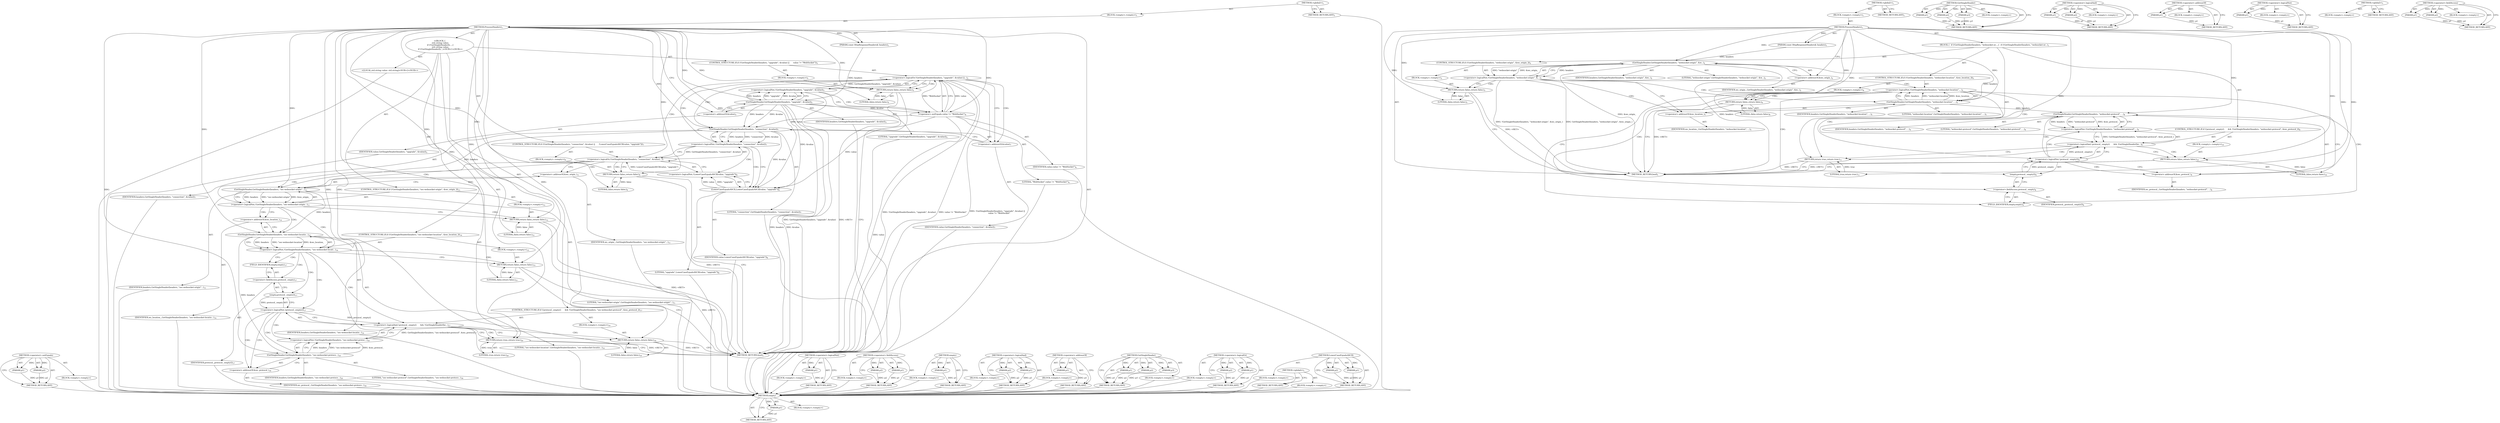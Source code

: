 digraph "LowerCaseEqualsASCII" {
vulnerable_91 [label=<(METHOD,empty)>];
vulnerable_92 [label=<(PARAM,p1)>];
vulnerable_93 [label=<(BLOCK,&lt;empty&gt;,&lt;empty&gt;)>];
vulnerable_94 [label=<(METHOD_RETURN,ANY)>];
vulnerable_6 [label=<(METHOD,&lt;global&gt;)<SUB>1</SUB>>];
vulnerable_7 [label=<(BLOCK,&lt;empty&gt;,&lt;empty&gt;)<SUB>1</SUB>>];
vulnerable_8 [label=<(METHOD,ProcessHeaders)<SUB>1</SUB>>];
vulnerable_9 [label=<(PARAM,const HttpResponseHeaders&amp; headers)<SUB>1</SUB>>];
vulnerable_10 [label=<(BLOCK,{
  if (!GetSingleHeader(headers, &quot;websocket-or...,{
  if (!GetSingleHeader(headers, &quot;websocket-or...)<SUB>1</SUB>>];
vulnerable_11 [label=<(CONTROL_STRUCTURE,IF,if (!GetSingleHeader(headers, &quot;websocket-origin&quot;, &amp;ws_origin_)))<SUB>2</SUB>>];
vulnerable_12 [label=<(&lt;operator&gt;.logicalNot,!GetSingleHeader(headers, &quot;websocket-origin&quot;, &amp;...)<SUB>2</SUB>>];
vulnerable_13 [label=<(GetSingleHeader,GetSingleHeader(headers, &quot;websocket-origin&quot;, &amp;w...)<SUB>2</SUB>>];
vulnerable_14 [label=<(IDENTIFIER,headers,GetSingleHeader(headers, &quot;websocket-origin&quot;, &amp;w...)<SUB>2</SUB>>];
vulnerable_15 [label=<(LITERAL,&quot;websocket-origin&quot;,GetSingleHeader(headers, &quot;websocket-origin&quot;, &amp;w...)<SUB>2</SUB>>];
vulnerable_16 [label=<(&lt;operator&gt;.addressOf,&amp;ws_origin_)<SUB>2</SUB>>];
vulnerable_17 [label=<(IDENTIFIER,ws_origin_,GetSingleHeader(headers, &quot;websocket-origin&quot;, &amp;w...)<SUB>2</SUB>>];
vulnerable_18 [label=<(BLOCK,&lt;empty&gt;,&lt;empty&gt;)<SUB>3</SUB>>];
vulnerable_19 [label=<(RETURN,return false;,return false;)<SUB>3</SUB>>];
vulnerable_20 [label=<(LITERAL,false,return false;)<SUB>3</SUB>>];
vulnerable_21 [label=<(CONTROL_STRUCTURE,IF,if (!GetSingleHeader(headers, &quot;websocket-location&quot;, &amp;ws_location_)))<SUB>5</SUB>>];
vulnerable_22 [label=<(&lt;operator&gt;.logicalNot,!GetSingleHeader(headers, &quot;websocket-location&quot;,...)<SUB>5</SUB>>];
vulnerable_23 [label=<(GetSingleHeader,GetSingleHeader(headers, &quot;websocket-location&quot;, ...)<SUB>5</SUB>>];
vulnerable_24 [label=<(IDENTIFIER,headers,GetSingleHeader(headers, &quot;websocket-location&quot;, ...)<SUB>5</SUB>>];
vulnerable_25 [label=<(LITERAL,&quot;websocket-location&quot;,GetSingleHeader(headers, &quot;websocket-location&quot;, ...)<SUB>5</SUB>>];
vulnerable_26 [label=<(&lt;operator&gt;.addressOf,&amp;ws_location_)<SUB>5</SUB>>];
vulnerable_27 [label=<(IDENTIFIER,ws_location_,GetSingleHeader(headers, &quot;websocket-location&quot;, ...)<SUB>5</SUB>>];
vulnerable_28 [label=<(BLOCK,&lt;empty&gt;,&lt;empty&gt;)<SUB>6</SUB>>];
vulnerable_29 [label=<(RETURN,return false;,return false;)<SUB>6</SUB>>];
vulnerable_30 [label=<(LITERAL,false,return false;)<SUB>6</SUB>>];
vulnerable_31 [label=<(CONTROL_STRUCTURE,IF,if (!protocol_.empty()
      &amp;&amp; !GetSingleHeader(headers, &quot;websocket-protocol&quot;, &amp;ws_protocol_)))<SUB>8</SUB>>];
vulnerable_32 [label=<(&lt;operator&gt;.logicalAnd,!protocol_.empty()
      &amp;&amp; !GetSingleHeader(he...)<SUB>8</SUB>>];
vulnerable_33 [label=<(&lt;operator&gt;.logicalNot,!protocol_.empty())<SUB>8</SUB>>];
vulnerable_34 [label=<(empty,protocol_.empty())<SUB>8</SUB>>];
vulnerable_35 [label=<(&lt;operator&gt;.fieldAccess,protocol_.empty)<SUB>8</SUB>>];
vulnerable_36 [label=<(IDENTIFIER,protocol_,protocol_.empty())<SUB>8</SUB>>];
vulnerable_37 [label=<(FIELD_IDENTIFIER,empty,empty)<SUB>8</SUB>>];
vulnerable_38 [label=<(&lt;operator&gt;.logicalNot,!GetSingleHeader(headers, &quot;websocket-protocol&quot;,...)<SUB>9</SUB>>];
vulnerable_39 [label=<(GetSingleHeader,GetSingleHeader(headers, &quot;websocket-protocol&quot;, ...)<SUB>9</SUB>>];
vulnerable_40 [label=<(IDENTIFIER,headers,GetSingleHeader(headers, &quot;websocket-protocol&quot;, ...)<SUB>9</SUB>>];
vulnerable_41 [label=<(LITERAL,&quot;websocket-protocol&quot;,GetSingleHeader(headers, &quot;websocket-protocol&quot;, ...)<SUB>9</SUB>>];
vulnerable_42 [label=<(&lt;operator&gt;.addressOf,&amp;ws_protocol_)<SUB>9</SUB>>];
vulnerable_43 [label=<(IDENTIFIER,ws_protocol_,GetSingleHeader(headers, &quot;websocket-protocol&quot;, ...)<SUB>9</SUB>>];
vulnerable_44 [label=<(BLOCK,&lt;empty&gt;,&lt;empty&gt;)<SUB>10</SUB>>];
vulnerable_45 [label=<(RETURN,return false;,return false;)<SUB>10</SUB>>];
vulnerable_46 [label=<(LITERAL,false,return false;)<SUB>10</SUB>>];
vulnerable_47 [label=<(RETURN,return true;,return true;)<SUB>11</SUB>>];
vulnerable_48 [label=<(LITERAL,true,return true;)<SUB>11</SUB>>];
vulnerable_49 [label=<(METHOD_RETURN,bool)<SUB>1</SUB>>];
vulnerable_51 [label=<(METHOD_RETURN,ANY)<SUB>1</SUB>>];
vulnerable_76 [label=<(METHOD,GetSingleHeader)>];
vulnerable_77 [label=<(PARAM,p1)>];
vulnerable_78 [label=<(PARAM,p2)>];
vulnerable_79 [label=<(PARAM,p3)>];
vulnerable_80 [label=<(BLOCK,&lt;empty&gt;,&lt;empty&gt;)>];
vulnerable_81 [label=<(METHOD_RETURN,ANY)>];
vulnerable_86 [label=<(METHOD,&lt;operator&gt;.logicalAnd)>];
vulnerable_87 [label=<(PARAM,p1)>];
vulnerable_88 [label=<(PARAM,p2)>];
vulnerable_89 [label=<(BLOCK,&lt;empty&gt;,&lt;empty&gt;)>];
vulnerable_90 [label=<(METHOD_RETURN,ANY)>];
vulnerable_82 [label=<(METHOD,&lt;operator&gt;.addressOf)>];
vulnerable_83 [label=<(PARAM,p1)>];
vulnerable_84 [label=<(BLOCK,&lt;empty&gt;,&lt;empty&gt;)>];
vulnerable_85 [label=<(METHOD_RETURN,ANY)>];
vulnerable_72 [label=<(METHOD,&lt;operator&gt;.logicalNot)>];
vulnerable_73 [label=<(PARAM,p1)>];
vulnerable_74 [label=<(BLOCK,&lt;empty&gt;,&lt;empty&gt;)>];
vulnerable_75 [label=<(METHOD_RETURN,ANY)>];
vulnerable_66 [label=<(METHOD,&lt;global&gt;)<SUB>1</SUB>>];
vulnerable_67 [label=<(BLOCK,&lt;empty&gt;,&lt;empty&gt;)>];
vulnerable_68 [label=<(METHOD_RETURN,ANY)>];
vulnerable_95 [label=<(METHOD,&lt;operator&gt;.fieldAccess)>];
vulnerable_96 [label=<(PARAM,p1)>];
vulnerable_97 [label=<(PARAM,p2)>];
vulnerable_98 [label=<(BLOCK,&lt;empty&gt;,&lt;empty&gt;)>];
vulnerable_99 [label=<(METHOD_RETURN,ANY)>];
fixed_129 [label=<(METHOD,&lt;operator&gt;.notEquals)>];
fixed_130 [label=<(PARAM,p1)>];
fixed_131 [label=<(PARAM,p2)>];
fixed_132 [label=<(BLOCK,&lt;empty&gt;,&lt;empty&gt;)>];
fixed_133 [label=<(METHOD_RETURN,ANY)>];
fixed_6 [label=<(METHOD,&lt;global&gt;)<SUB>1</SUB>>];
fixed_7 [label=<(BLOCK,&lt;empty&gt;,&lt;empty&gt;)<SUB>1</SUB>>];
fixed_8 [label=<(METHOD,ProcessHeaders)<SUB>1</SUB>>];
fixed_9 [label=<(PARAM,const HttpResponseHeaders&amp; headers)<SUB>1</SUB>>];
fixed_10 [label="<(BLOCK,{
  std::string value;
  if (!GetSingleHeader(h...,{
  std::string value;
  if (!GetSingleHeader(h...)<SUB>1</SUB>>"];
fixed_11 [label="<(LOCAL,std.string value: std.string)<SUB>2</SUB>>"];
fixed_12 [label=<(CONTROL_STRUCTURE,IF,if (!GetSingleHeader(headers, &quot;upgrade&quot;, &amp;value) ||
      value != &quot;WebSocket&quot;))<SUB>3</SUB>>];
fixed_13 [label=<(&lt;operator&gt;.logicalOr,!GetSingleHeader(headers, &quot;upgrade&quot;, &amp;value) ||...)<SUB>3</SUB>>];
fixed_14 [label=<(&lt;operator&gt;.logicalNot,!GetSingleHeader(headers, &quot;upgrade&quot;, &amp;value))<SUB>3</SUB>>];
fixed_15 [label=<(GetSingleHeader,GetSingleHeader(headers, &quot;upgrade&quot;, &amp;value))<SUB>3</SUB>>];
fixed_16 [label=<(IDENTIFIER,headers,GetSingleHeader(headers, &quot;upgrade&quot;, &amp;value))<SUB>3</SUB>>];
fixed_17 [label=<(LITERAL,&quot;upgrade&quot;,GetSingleHeader(headers, &quot;upgrade&quot;, &amp;value))<SUB>3</SUB>>];
fixed_18 [label=<(&lt;operator&gt;.addressOf,&amp;value)<SUB>3</SUB>>];
fixed_19 [label=<(IDENTIFIER,value,GetSingleHeader(headers, &quot;upgrade&quot;, &amp;value))<SUB>3</SUB>>];
fixed_20 [label=<(&lt;operator&gt;.notEquals,value != &quot;WebSocket&quot;)<SUB>4</SUB>>];
fixed_21 [label=<(IDENTIFIER,value,value != &quot;WebSocket&quot;)<SUB>4</SUB>>];
fixed_22 [label=<(LITERAL,&quot;WebSocket&quot;,value != &quot;WebSocket&quot;)<SUB>4</SUB>>];
fixed_23 [label=<(BLOCK,&lt;empty&gt;,&lt;empty&gt;)<SUB>5</SUB>>];
fixed_24 [label=<(RETURN,return false;,return false;)<SUB>5</SUB>>];
fixed_25 [label=<(LITERAL,false,return false;)<SUB>5</SUB>>];
fixed_26 [label=<(CONTROL_STRUCTURE,IF,if (!GetSingleHeader(headers, &quot;connection&quot;, &amp;value) ||
      !LowerCaseEqualsASCII(value, &quot;upgrade&quot;)))<SUB>7</SUB>>];
fixed_27 [label=<(&lt;operator&gt;.logicalOr,!GetSingleHeader(headers, &quot;connection&quot;, &amp;value)...)<SUB>7</SUB>>];
fixed_28 [label=<(&lt;operator&gt;.logicalNot,!GetSingleHeader(headers, &quot;connection&quot;, &amp;value))<SUB>7</SUB>>];
fixed_29 [label=<(GetSingleHeader,GetSingleHeader(headers, &quot;connection&quot;, &amp;value))<SUB>7</SUB>>];
fixed_30 [label=<(IDENTIFIER,headers,GetSingleHeader(headers, &quot;connection&quot;, &amp;value))<SUB>7</SUB>>];
fixed_31 [label=<(LITERAL,&quot;connection&quot;,GetSingleHeader(headers, &quot;connection&quot;, &amp;value))<SUB>7</SUB>>];
fixed_32 [label=<(&lt;operator&gt;.addressOf,&amp;value)<SUB>7</SUB>>];
fixed_33 [label=<(IDENTIFIER,value,GetSingleHeader(headers, &quot;connection&quot;, &amp;value))<SUB>7</SUB>>];
fixed_34 [label=<(&lt;operator&gt;.logicalNot,!LowerCaseEqualsASCII(value, &quot;upgrade&quot;))<SUB>8</SUB>>];
fixed_35 [label=<(LowerCaseEqualsASCII,LowerCaseEqualsASCII(value, &quot;upgrade&quot;))<SUB>8</SUB>>];
fixed_36 [label=<(IDENTIFIER,value,LowerCaseEqualsASCII(value, &quot;upgrade&quot;))<SUB>8</SUB>>];
fixed_37 [label=<(LITERAL,&quot;upgrade&quot;,LowerCaseEqualsASCII(value, &quot;upgrade&quot;))<SUB>8</SUB>>];
fixed_38 [label=<(BLOCK,&lt;empty&gt;,&lt;empty&gt;)<SUB>9</SUB>>];
fixed_39 [label=<(RETURN,return false;,return false;)<SUB>9</SUB>>];
fixed_40 [label=<(LITERAL,false,return false;)<SUB>9</SUB>>];
fixed_41 [label=<(CONTROL_STRUCTURE,IF,if (!GetSingleHeader(headers, &quot;sec-websocket-origin&quot;, &amp;ws_origin_)))<SUB>11</SUB>>];
fixed_42 [label=<(&lt;operator&gt;.logicalNot,!GetSingleHeader(headers, &quot;sec-websocket-origin...)<SUB>11</SUB>>];
fixed_43 [label=<(GetSingleHeader,GetSingleHeader(headers, &quot;sec-websocket-origin&quot;...)<SUB>11</SUB>>];
fixed_44 [label=<(IDENTIFIER,headers,GetSingleHeader(headers, &quot;sec-websocket-origin&quot;...)<SUB>11</SUB>>];
fixed_45 [label=<(LITERAL,&quot;sec-websocket-origin&quot;,GetSingleHeader(headers, &quot;sec-websocket-origin&quot;...)<SUB>11</SUB>>];
fixed_46 [label=<(&lt;operator&gt;.addressOf,&amp;ws_origin_)<SUB>11</SUB>>];
fixed_47 [label=<(IDENTIFIER,ws_origin_,GetSingleHeader(headers, &quot;sec-websocket-origin&quot;...)<SUB>11</SUB>>];
fixed_48 [label=<(BLOCK,&lt;empty&gt;,&lt;empty&gt;)<SUB>12</SUB>>];
fixed_49 [label=<(RETURN,return false;,return false;)<SUB>12</SUB>>];
fixed_50 [label=<(LITERAL,false,return false;)<SUB>12</SUB>>];
fixed_51 [label=<(CONTROL_STRUCTURE,IF,if (!GetSingleHeader(headers, &quot;sec-websocket-location&quot;, &amp;ws_location_)))<SUB>14</SUB>>];
fixed_52 [label=<(&lt;operator&gt;.logicalNot,!GetSingleHeader(headers, &quot;sec-websocket-locati...)<SUB>14</SUB>>];
fixed_53 [label=<(GetSingleHeader,GetSingleHeader(headers, &quot;sec-websocket-locatio...)<SUB>14</SUB>>];
fixed_54 [label=<(IDENTIFIER,headers,GetSingleHeader(headers, &quot;sec-websocket-locatio...)<SUB>14</SUB>>];
fixed_55 [label=<(LITERAL,&quot;sec-websocket-location&quot;,GetSingleHeader(headers, &quot;sec-websocket-locatio...)<SUB>14</SUB>>];
fixed_56 [label=<(&lt;operator&gt;.addressOf,&amp;ws_location_)<SUB>14</SUB>>];
fixed_57 [label=<(IDENTIFIER,ws_location_,GetSingleHeader(headers, &quot;sec-websocket-locatio...)<SUB>14</SUB>>];
fixed_58 [label=<(BLOCK,&lt;empty&gt;,&lt;empty&gt;)<SUB>15</SUB>>];
fixed_59 [label=<(RETURN,return false;,return false;)<SUB>15</SUB>>];
fixed_60 [label=<(LITERAL,false,return false;)<SUB>15</SUB>>];
fixed_61 [label=<(CONTROL_STRUCTURE,IF,if (!protocol_.empty()
      &amp;&amp; !GetSingleHeader(headers, &quot;sec-websocket-protocol&quot;, &amp;ws_protocol_)))<SUB>17</SUB>>];
fixed_62 [label=<(&lt;operator&gt;.logicalAnd,!protocol_.empty()
      &amp;&amp; !GetSingleHeader(he...)<SUB>17</SUB>>];
fixed_63 [label=<(&lt;operator&gt;.logicalNot,!protocol_.empty())<SUB>17</SUB>>];
fixed_64 [label=<(empty,protocol_.empty())<SUB>17</SUB>>];
fixed_65 [label=<(&lt;operator&gt;.fieldAccess,protocol_.empty)<SUB>17</SUB>>];
fixed_66 [label=<(IDENTIFIER,protocol_,protocol_.empty())<SUB>17</SUB>>];
fixed_67 [label=<(FIELD_IDENTIFIER,empty,empty)<SUB>17</SUB>>];
fixed_68 [label=<(&lt;operator&gt;.logicalNot,!GetSingleHeader(headers, &quot;sec-websocket-protoc...)<SUB>18</SUB>>];
fixed_69 [label=<(GetSingleHeader,GetSingleHeader(headers, &quot;sec-websocket-protoco...)<SUB>18</SUB>>];
fixed_70 [label=<(IDENTIFIER,headers,GetSingleHeader(headers, &quot;sec-websocket-protoco...)<SUB>18</SUB>>];
fixed_71 [label=<(LITERAL,&quot;sec-websocket-protocol&quot;,GetSingleHeader(headers, &quot;sec-websocket-protoco...)<SUB>18</SUB>>];
fixed_72 [label=<(&lt;operator&gt;.addressOf,&amp;ws_protocol_)<SUB>18</SUB>>];
fixed_73 [label=<(IDENTIFIER,ws_protocol_,GetSingleHeader(headers, &quot;sec-websocket-protoco...)<SUB>18</SUB>>];
fixed_74 [label=<(BLOCK,&lt;empty&gt;,&lt;empty&gt;)<SUB>19</SUB>>];
fixed_75 [label=<(RETURN,return false;,return false;)<SUB>19</SUB>>];
fixed_76 [label=<(LITERAL,false,return false;)<SUB>19</SUB>>];
fixed_77 [label=<(RETURN,return true;,return true;)<SUB>20</SUB>>];
fixed_78 [label=<(LITERAL,true,return true;)<SUB>20</SUB>>];
fixed_79 [label=<(METHOD_RETURN,bool)<SUB>1</SUB>>];
fixed_81 [label=<(METHOD_RETURN,ANY)<SUB>1</SUB>>];
fixed_115 [label=<(METHOD,&lt;operator&gt;.logicalNot)>];
fixed_116 [label=<(PARAM,p1)>];
fixed_117 [label=<(BLOCK,&lt;empty&gt;,&lt;empty&gt;)>];
fixed_118 [label=<(METHOD_RETURN,ANY)>];
fixed_148 [label=<(METHOD,&lt;operator&gt;.fieldAccess)>];
fixed_149 [label=<(PARAM,p1)>];
fixed_150 [label=<(PARAM,p2)>];
fixed_151 [label=<(BLOCK,&lt;empty&gt;,&lt;empty&gt;)>];
fixed_152 [label=<(METHOD_RETURN,ANY)>];
fixed_144 [label=<(METHOD,empty)>];
fixed_145 [label=<(PARAM,p1)>];
fixed_146 [label=<(BLOCK,&lt;empty&gt;,&lt;empty&gt;)>];
fixed_147 [label=<(METHOD_RETURN,ANY)>];
fixed_139 [label=<(METHOD,&lt;operator&gt;.logicalAnd)>];
fixed_140 [label=<(PARAM,p1)>];
fixed_141 [label=<(PARAM,p2)>];
fixed_142 [label=<(BLOCK,&lt;empty&gt;,&lt;empty&gt;)>];
fixed_143 [label=<(METHOD_RETURN,ANY)>];
fixed_125 [label=<(METHOD,&lt;operator&gt;.addressOf)>];
fixed_126 [label=<(PARAM,p1)>];
fixed_127 [label=<(BLOCK,&lt;empty&gt;,&lt;empty&gt;)>];
fixed_128 [label=<(METHOD_RETURN,ANY)>];
fixed_119 [label=<(METHOD,GetSingleHeader)>];
fixed_120 [label=<(PARAM,p1)>];
fixed_121 [label=<(PARAM,p2)>];
fixed_122 [label=<(PARAM,p3)>];
fixed_123 [label=<(BLOCK,&lt;empty&gt;,&lt;empty&gt;)>];
fixed_124 [label=<(METHOD_RETURN,ANY)>];
fixed_110 [label=<(METHOD,&lt;operator&gt;.logicalOr)>];
fixed_111 [label=<(PARAM,p1)>];
fixed_112 [label=<(PARAM,p2)>];
fixed_113 [label=<(BLOCK,&lt;empty&gt;,&lt;empty&gt;)>];
fixed_114 [label=<(METHOD_RETURN,ANY)>];
fixed_104 [label=<(METHOD,&lt;global&gt;)<SUB>1</SUB>>];
fixed_105 [label=<(BLOCK,&lt;empty&gt;,&lt;empty&gt;)>];
fixed_106 [label=<(METHOD_RETURN,ANY)>];
fixed_134 [label=<(METHOD,LowerCaseEqualsASCII)>];
fixed_135 [label=<(PARAM,p1)>];
fixed_136 [label=<(PARAM,p2)>];
fixed_137 [label=<(BLOCK,&lt;empty&gt;,&lt;empty&gt;)>];
fixed_138 [label=<(METHOD_RETURN,ANY)>];
vulnerable_91 -> vulnerable_92  [key=0, label="AST: "];
vulnerable_91 -> vulnerable_92  [key=1, label="DDG: "];
vulnerable_91 -> vulnerable_93  [key=0, label="AST: "];
vulnerable_91 -> vulnerable_94  [key=0, label="AST: "];
vulnerable_91 -> vulnerable_94  [key=1, label="CFG: "];
vulnerable_92 -> vulnerable_94  [key=0, label="DDG: p1"];
vulnerable_6 -> vulnerable_7  [key=0, label="AST: "];
vulnerable_6 -> vulnerable_51  [key=0, label="AST: "];
vulnerable_6 -> vulnerable_51  [key=1, label="CFG: "];
vulnerable_7 -> vulnerable_8  [key=0, label="AST: "];
vulnerable_8 -> vulnerable_9  [key=0, label="AST: "];
vulnerable_8 -> vulnerable_9  [key=1, label="DDG: "];
vulnerable_8 -> vulnerable_10  [key=0, label="AST: "];
vulnerable_8 -> vulnerable_49  [key=0, label="AST: "];
vulnerable_8 -> vulnerable_16  [key=0, label="CFG: "];
vulnerable_8 -> vulnerable_47  [key=0, label="DDG: "];
vulnerable_8 -> vulnerable_48  [key=0, label="DDG: "];
vulnerable_8 -> vulnerable_19  [key=0, label="DDG: "];
vulnerable_8 -> vulnerable_29  [key=0, label="DDG: "];
vulnerable_8 -> vulnerable_45  [key=0, label="DDG: "];
vulnerable_8 -> vulnerable_13  [key=0, label="DDG: "];
vulnerable_8 -> vulnerable_20  [key=0, label="DDG: "];
vulnerable_8 -> vulnerable_23  [key=0, label="DDG: "];
vulnerable_8 -> vulnerable_30  [key=0, label="DDG: "];
vulnerable_8 -> vulnerable_46  [key=0, label="DDG: "];
vulnerable_8 -> vulnerable_39  [key=0, label="DDG: "];
vulnerable_9 -> vulnerable_13  [key=0, label="DDG: headers"];
vulnerable_10 -> vulnerable_11  [key=0, label="AST: "];
vulnerable_10 -> vulnerable_21  [key=0, label="AST: "];
vulnerable_10 -> vulnerable_31  [key=0, label="AST: "];
vulnerable_10 -> vulnerable_47  [key=0, label="AST: "];
vulnerable_11 -> vulnerable_12  [key=0, label="AST: "];
vulnerable_11 -> vulnerable_18  [key=0, label="AST: "];
vulnerable_12 -> vulnerable_13  [key=0, label="AST: "];
vulnerable_12 -> vulnerable_19  [key=0, label="CFG: "];
vulnerable_12 -> vulnerable_19  [key=1, label="CDG: "];
vulnerable_12 -> vulnerable_26  [key=0, label="CFG: "];
vulnerable_12 -> vulnerable_26  [key=1, label="CDG: "];
vulnerable_12 -> vulnerable_49  [key=0, label="DDG: GetSingleHeader(headers, &quot;websocket-origin&quot;, &amp;ws_origin_)"];
vulnerable_12 -> vulnerable_49  [key=1, label="DDG: !GetSingleHeader(headers, &quot;websocket-origin&quot;, &amp;ws_origin_)"];
vulnerable_12 -> vulnerable_23  [key=0, label="CDG: "];
vulnerable_12 -> vulnerable_22  [key=0, label="CDG: "];
vulnerable_13 -> vulnerable_14  [key=0, label="AST: "];
vulnerable_13 -> vulnerable_15  [key=0, label="AST: "];
vulnerable_13 -> vulnerable_16  [key=0, label="AST: "];
vulnerable_13 -> vulnerable_12  [key=0, label="CFG: "];
vulnerable_13 -> vulnerable_12  [key=1, label="DDG: headers"];
vulnerable_13 -> vulnerable_12  [key=2, label="DDG: &quot;websocket-origin&quot;"];
vulnerable_13 -> vulnerable_12  [key=3, label="DDG: &amp;ws_origin_"];
vulnerable_13 -> vulnerable_49  [key=0, label="DDG: headers"];
vulnerable_13 -> vulnerable_49  [key=1, label="DDG: &amp;ws_origin_"];
vulnerable_13 -> vulnerable_23  [key=0, label="DDG: headers"];
vulnerable_16 -> vulnerable_17  [key=0, label="AST: "];
vulnerable_16 -> vulnerable_13  [key=0, label="CFG: "];
vulnerable_18 -> vulnerable_19  [key=0, label="AST: "];
vulnerable_19 -> vulnerable_20  [key=0, label="AST: "];
vulnerable_19 -> vulnerable_49  [key=0, label="CFG: "];
vulnerable_19 -> vulnerable_49  [key=1, label="DDG: &lt;RET&gt;"];
vulnerable_20 -> vulnerable_19  [key=0, label="DDG: false"];
vulnerable_21 -> vulnerable_22  [key=0, label="AST: "];
vulnerable_21 -> vulnerable_28  [key=0, label="AST: "];
vulnerable_22 -> vulnerable_23  [key=0, label="AST: "];
vulnerable_22 -> vulnerable_29  [key=0, label="CFG: "];
vulnerable_22 -> vulnerable_29  [key=1, label="CDG: "];
vulnerable_22 -> vulnerable_37  [key=0, label="CFG: "];
vulnerable_22 -> vulnerable_37  [key=1, label="CDG: "];
vulnerable_22 -> vulnerable_34  [key=0, label="CDG: "];
vulnerable_22 -> vulnerable_32  [key=0, label="CDG: "];
vulnerable_22 -> vulnerable_33  [key=0, label="CDG: "];
vulnerable_22 -> vulnerable_35  [key=0, label="CDG: "];
vulnerable_23 -> vulnerable_24  [key=0, label="AST: "];
vulnerable_23 -> vulnerable_25  [key=0, label="AST: "];
vulnerable_23 -> vulnerable_26  [key=0, label="AST: "];
vulnerable_23 -> vulnerable_22  [key=0, label="CFG: "];
vulnerable_23 -> vulnerable_22  [key=1, label="DDG: headers"];
vulnerable_23 -> vulnerable_22  [key=2, label="DDG: &quot;websocket-location&quot;"];
vulnerable_23 -> vulnerable_22  [key=3, label="DDG: &amp;ws_location_"];
vulnerable_23 -> vulnerable_39  [key=0, label="DDG: headers"];
vulnerable_26 -> vulnerable_27  [key=0, label="AST: "];
vulnerable_26 -> vulnerable_23  [key=0, label="CFG: "];
vulnerable_28 -> vulnerable_29  [key=0, label="AST: "];
vulnerable_29 -> vulnerable_30  [key=0, label="AST: "];
vulnerable_29 -> vulnerable_49  [key=0, label="CFG: "];
vulnerable_29 -> vulnerable_49  [key=1, label="DDG: &lt;RET&gt;"];
vulnerable_30 -> vulnerable_29  [key=0, label="DDG: false"];
vulnerable_31 -> vulnerable_32  [key=0, label="AST: "];
vulnerable_31 -> vulnerable_44  [key=0, label="AST: "];
vulnerable_32 -> vulnerable_33  [key=0, label="AST: "];
vulnerable_32 -> vulnerable_38  [key=0, label="AST: "];
vulnerable_32 -> vulnerable_45  [key=0, label="CFG: "];
vulnerable_32 -> vulnerable_45  [key=1, label="CDG: "];
vulnerable_32 -> vulnerable_47  [key=0, label="CFG: "];
vulnerable_32 -> vulnerable_47  [key=1, label="CDG: "];
vulnerable_33 -> vulnerable_34  [key=0, label="AST: "];
vulnerable_33 -> vulnerable_32  [key=0, label="CFG: "];
vulnerable_33 -> vulnerable_32  [key=1, label="DDG: protocol_.empty()"];
vulnerable_33 -> vulnerable_42  [key=0, label="CFG: "];
vulnerable_33 -> vulnerable_42  [key=1, label="CDG: "];
vulnerable_33 -> vulnerable_38  [key=0, label="CDG: "];
vulnerable_33 -> vulnerable_39  [key=0, label="CDG: "];
vulnerable_34 -> vulnerable_35  [key=0, label="AST: "];
vulnerable_34 -> vulnerable_33  [key=0, label="CFG: "];
vulnerable_34 -> vulnerable_33  [key=1, label="DDG: protocol_.empty"];
vulnerable_35 -> vulnerable_36  [key=0, label="AST: "];
vulnerable_35 -> vulnerable_37  [key=0, label="AST: "];
vulnerable_35 -> vulnerable_34  [key=0, label="CFG: "];
vulnerable_37 -> vulnerable_35  [key=0, label="CFG: "];
vulnerable_38 -> vulnerable_39  [key=0, label="AST: "];
vulnerable_38 -> vulnerable_32  [key=0, label="CFG: "];
vulnerable_38 -> vulnerable_32  [key=1, label="DDG: GetSingleHeader(headers, &quot;websocket-protocol&quot;, &amp;ws_protocol_)"];
vulnerable_39 -> vulnerable_40  [key=0, label="AST: "];
vulnerable_39 -> vulnerable_41  [key=0, label="AST: "];
vulnerable_39 -> vulnerable_42  [key=0, label="AST: "];
vulnerable_39 -> vulnerable_38  [key=0, label="CFG: "];
vulnerable_39 -> vulnerable_38  [key=1, label="DDG: headers"];
vulnerable_39 -> vulnerable_38  [key=2, label="DDG: &quot;websocket-protocol&quot;"];
vulnerable_39 -> vulnerable_38  [key=3, label="DDG: &amp;ws_protocol_"];
vulnerable_42 -> vulnerable_43  [key=0, label="AST: "];
vulnerable_42 -> vulnerable_39  [key=0, label="CFG: "];
vulnerable_44 -> vulnerable_45  [key=0, label="AST: "];
vulnerable_45 -> vulnerable_46  [key=0, label="AST: "];
vulnerable_45 -> vulnerable_49  [key=0, label="CFG: "];
vulnerable_45 -> vulnerable_49  [key=1, label="DDG: &lt;RET&gt;"];
vulnerable_46 -> vulnerable_45  [key=0, label="DDG: false"];
vulnerable_47 -> vulnerable_48  [key=0, label="AST: "];
vulnerable_47 -> vulnerable_49  [key=0, label="CFG: "];
vulnerable_47 -> vulnerable_49  [key=1, label="DDG: &lt;RET&gt;"];
vulnerable_48 -> vulnerable_47  [key=0, label="DDG: true"];
vulnerable_76 -> vulnerable_77  [key=0, label="AST: "];
vulnerable_76 -> vulnerable_77  [key=1, label="DDG: "];
vulnerable_76 -> vulnerable_80  [key=0, label="AST: "];
vulnerable_76 -> vulnerable_78  [key=0, label="AST: "];
vulnerable_76 -> vulnerable_78  [key=1, label="DDG: "];
vulnerable_76 -> vulnerable_81  [key=0, label="AST: "];
vulnerable_76 -> vulnerable_81  [key=1, label="CFG: "];
vulnerable_76 -> vulnerable_79  [key=0, label="AST: "];
vulnerable_76 -> vulnerable_79  [key=1, label="DDG: "];
vulnerable_77 -> vulnerable_81  [key=0, label="DDG: p1"];
vulnerable_78 -> vulnerable_81  [key=0, label="DDG: p2"];
vulnerable_79 -> vulnerable_81  [key=0, label="DDG: p3"];
vulnerable_86 -> vulnerable_87  [key=0, label="AST: "];
vulnerable_86 -> vulnerable_87  [key=1, label="DDG: "];
vulnerable_86 -> vulnerable_89  [key=0, label="AST: "];
vulnerable_86 -> vulnerable_88  [key=0, label="AST: "];
vulnerable_86 -> vulnerable_88  [key=1, label="DDG: "];
vulnerable_86 -> vulnerable_90  [key=0, label="AST: "];
vulnerable_86 -> vulnerable_90  [key=1, label="CFG: "];
vulnerable_87 -> vulnerable_90  [key=0, label="DDG: p1"];
vulnerable_88 -> vulnerable_90  [key=0, label="DDG: p2"];
vulnerable_82 -> vulnerable_83  [key=0, label="AST: "];
vulnerable_82 -> vulnerable_83  [key=1, label="DDG: "];
vulnerable_82 -> vulnerable_84  [key=0, label="AST: "];
vulnerable_82 -> vulnerable_85  [key=0, label="AST: "];
vulnerable_82 -> vulnerable_85  [key=1, label="CFG: "];
vulnerable_83 -> vulnerable_85  [key=0, label="DDG: p1"];
vulnerable_72 -> vulnerable_73  [key=0, label="AST: "];
vulnerable_72 -> vulnerable_73  [key=1, label="DDG: "];
vulnerable_72 -> vulnerable_74  [key=0, label="AST: "];
vulnerable_72 -> vulnerable_75  [key=0, label="AST: "];
vulnerable_72 -> vulnerable_75  [key=1, label="CFG: "];
vulnerable_73 -> vulnerable_75  [key=0, label="DDG: p1"];
vulnerable_66 -> vulnerable_67  [key=0, label="AST: "];
vulnerable_66 -> vulnerable_68  [key=0, label="AST: "];
vulnerable_66 -> vulnerable_68  [key=1, label="CFG: "];
vulnerable_95 -> vulnerable_96  [key=0, label="AST: "];
vulnerable_95 -> vulnerable_96  [key=1, label="DDG: "];
vulnerable_95 -> vulnerable_98  [key=0, label="AST: "];
vulnerable_95 -> vulnerable_97  [key=0, label="AST: "];
vulnerable_95 -> vulnerable_97  [key=1, label="DDG: "];
vulnerable_95 -> vulnerable_99  [key=0, label="AST: "];
vulnerable_95 -> vulnerable_99  [key=1, label="CFG: "];
vulnerable_96 -> vulnerable_99  [key=0, label="DDG: p1"];
vulnerable_97 -> vulnerable_99  [key=0, label="DDG: p2"];
fixed_129 -> fixed_130  [key=0, label="AST: "];
fixed_129 -> fixed_130  [key=1, label="DDG: "];
fixed_129 -> fixed_132  [key=0, label="AST: "];
fixed_129 -> fixed_131  [key=0, label="AST: "];
fixed_129 -> fixed_131  [key=1, label="DDG: "];
fixed_129 -> fixed_133  [key=0, label="AST: "];
fixed_129 -> fixed_133  [key=1, label="CFG: "];
fixed_130 -> fixed_133  [key=0, label="DDG: p1"];
fixed_131 -> fixed_133  [key=0, label="DDG: p2"];
fixed_132 -> vulnerable_91  [key=0];
fixed_133 -> vulnerable_91  [key=0];
fixed_6 -> fixed_7  [key=0, label="AST: "];
fixed_6 -> fixed_81  [key=0, label="AST: "];
fixed_6 -> fixed_81  [key=1, label="CFG: "];
fixed_7 -> fixed_8  [key=0, label="AST: "];
fixed_8 -> fixed_9  [key=0, label="AST: "];
fixed_8 -> fixed_9  [key=1, label="DDG: "];
fixed_8 -> fixed_10  [key=0, label="AST: "];
fixed_8 -> fixed_79  [key=0, label="AST: "];
fixed_8 -> fixed_18  [key=0, label="CFG: "];
fixed_8 -> fixed_77  [key=0, label="DDG: "];
fixed_8 -> fixed_78  [key=0, label="DDG: "];
fixed_8 -> fixed_24  [key=0, label="DDG: "];
fixed_8 -> fixed_39  [key=0, label="DDG: "];
fixed_8 -> fixed_49  [key=0, label="DDG: "];
fixed_8 -> fixed_59  [key=0, label="DDG: "];
fixed_8 -> fixed_75  [key=0, label="DDG: "];
fixed_8 -> fixed_20  [key=0, label="DDG: "];
fixed_8 -> fixed_25  [key=0, label="DDG: "];
fixed_8 -> fixed_40  [key=0, label="DDG: "];
fixed_8 -> fixed_43  [key=0, label="DDG: "];
fixed_8 -> fixed_50  [key=0, label="DDG: "];
fixed_8 -> fixed_53  [key=0, label="DDG: "];
fixed_8 -> fixed_60  [key=0, label="DDG: "];
fixed_8 -> fixed_76  [key=0, label="DDG: "];
fixed_8 -> fixed_15  [key=0, label="DDG: "];
fixed_8 -> fixed_29  [key=0, label="DDG: "];
fixed_8 -> fixed_35  [key=0, label="DDG: "];
fixed_8 -> fixed_69  [key=0, label="DDG: "];
fixed_9 -> fixed_15  [key=0, label="DDG: headers"];
fixed_10 -> fixed_11  [key=0, label="AST: "];
fixed_10 -> fixed_12  [key=0, label="AST: "];
fixed_10 -> fixed_26  [key=0, label="AST: "];
fixed_10 -> fixed_41  [key=0, label="AST: "];
fixed_10 -> fixed_51  [key=0, label="AST: "];
fixed_10 -> fixed_61  [key=0, label="AST: "];
fixed_10 -> fixed_77  [key=0, label="AST: "];
fixed_11 -> vulnerable_91  [key=0];
fixed_12 -> fixed_13  [key=0, label="AST: "];
fixed_12 -> fixed_23  [key=0, label="AST: "];
fixed_13 -> fixed_14  [key=0, label="AST: "];
fixed_13 -> fixed_20  [key=0, label="AST: "];
fixed_13 -> fixed_24  [key=0, label="CFG: "];
fixed_13 -> fixed_24  [key=1, label="CDG: "];
fixed_13 -> fixed_32  [key=0, label="CFG: "];
fixed_13 -> fixed_32  [key=1, label="CDG: "];
fixed_13 -> fixed_79  [key=0, label="DDG: !GetSingleHeader(headers, &quot;upgrade&quot;, &amp;value)"];
fixed_13 -> fixed_79  [key=1, label="DDG: value != &quot;WebSocket&quot;"];
fixed_13 -> fixed_79  [key=2, label="DDG: !GetSingleHeader(headers, &quot;upgrade&quot;, &amp;value) ||
      value != &quot;WebSocket&quot;"];
fixed_13 -> fixed_28  [key=0, label="CDG: "];
fixed_13 -> fixed_27  [key=0, label="CDG: "];
fixed_13 -> fixed_29  [key=0, label="CDG: "];
fixed_14 -> fixed_15  [key=0, label="AST: "];
fixed_14 -> fixed_13  [key=0, label="CFG: "];
fixed_14 -> fixed_13  [key=1, label="DDG: GetSingleHeader(headers, &quot;upgrade&quot;, &amp;value)"];
fixed_14 -> fixed_20  [key=0, label="CFG: "];
fixed_14 -> fixed_20  [key=1, label="CDG: "];
fixed_14 -> fixed_79  [key=0, label="DDG: GetSingleHeader(headers, &quot;upgrade&quot;, &amp;value)"];
fixed_15 -> fixed_16  [key=0, label="AST: "];
fixed_15 -> fixed_17  [key=0, label="AST: "];
fixed_15 -> fixed_18  [key=0, label="AST: "];
fixed_15 -> fixed_14  [key=0, label="CFG: "];
fixed_15 -> fixed_14  [key=1, label="DDG: headers"];
fixed_15 -> fixed_14  [key=2, label="DDG: &quot;upgrade&quot;"];
fixed_15 -> fixed_14  [key=3, label="DDG: &amp;value"];
fixed_15 -> fixed_79  [key=0, label="DDG: headers"];
fixed_15 -> fixed_79  [key=1, label="DDG: &amp;value"];
fixed_15 -> fixed_20  [key=0, label="DDG: &amp;value"];
fixed_15 -> fixed_29  [key=0, label="DDG: headers"];
fixed_15 -> fixed_29  [key=1, label="DDG: &amp;value"];
fixed_15 -> fixed_35  [key=0, label="DDG: &amp;value"];
fixed_16 -> vulnerable_91  [key=0];
fixed_17 -> vulnerable_91  [key=0];
fixed_18 -> fixed_19  [key=0, label="AST: "];
fixed_18 -> fixed_15  [key=0, label="CFG: "];
fixed_19 -> vulnerable_91  [key=0];
fixed_20 -> fixed_21  [key=0, label="AST: "];
fixed_20 -> fixed_22  [key=0, label="AST: "];
fixed_20 -> fixed_13  [key=0, label="CFG: "];
fixed_20 -> fixed_13  [key=1, label="DDG: value"];
fixed_20 -> fixed_13  [key=2, label="DDG: &quot;WebSocket&quot;"];
fixed_20 -> fixed_79  [key=0, label="DDG: value"];
fixed_20 -> fixed_29  [key=0, label="DDG: value"];
fixed_20 -> fixed_35  [key=0, label="DDG: value"];
fixed_21 -> vulnerable_91  [key=0];
fixed_22 -> vulnerable_91  [key=0];
fixed_23 -> fixed_24  [key=0, label="AST: "];
fixed_24 -> fixed_25  [key=0, label="AST: "];
fixed_24 -> fixed_79  [key=0, label="CFG: "];
fixed_24 -> fixed_79  [key=1, label="DDG: &lt;RET&gt;"];
fixed_25 -> fixed_24  [key=0, label="DDG: false"];
fixed_26 -> fixed_27  [key=0, label="AST: "];
fixed_26 -> fixed_38  [key=0, label="AST: "];
fixed_27 -> fixed_28  [key=0, label="AST: "];
fixed_27 -> fixed_34  [key=0, label="AST: "];
fixed_27 -> fixed_39  [key=0, label="CFG: "];
fixed_27 -> fixed_39  [key=1, label="CDG: "];
fixed_27 -> fixed_46  [key=0, label="CFG: "];
fixed_27 -> fixed_46  [key=1, label="CDG: "];
fixed_27 -> fixed_42  [key=0, label="CDG: "];
fixed_27 -> fixed_43  [key=0, label="CDG: "];
fixed_28 -> fixed_29  [key=0, label="AST: "];
fixed_28 -> fixed_27  [key=0, label="CFG: "];
fixed_28 -> fixed_27  [key=1, label="DDG: GetSingleHeader(headers, &quot;connection&quot;, &amp;value)"];
fixed_28 -> fixed_35  [key=0, label="CFG: "];
fixed_28 -> fixed_35  [key=1, label="CDG: "];
fixed_28 -> fixed_34  [key=0, label="CDG: "];
fixed_29 -> fixed_30  [key=0, label="AST: "];
fixed_29 -> fixed_31  [key=0, label="AST: "];
fixed_29 -> fixed_32  [key=0, label="AST: "];
fixed_29 -> fixed_28  [key=0, label="CFG: "];
fixed_29 -> fixed_28  [key=1, label="DDG: headers"];
fixed_29 -> fixed_28  [key=2, label="DDG: &quot;connection&quot;"];
fixed_29 -> fixed_28  [key=3, label="DDG: &amp;value"];
fixed_29 -> fixed_43  [key=0, label="DDG: headers"];
fixed_29 -> fixed_35  [key=0, label="DDG: &amp;value"];
fixed_30 -> vulnerable_91  [key=0];
fixed_31 -> vulnerable_91  [key=0];
fixed_32 -> fixed_33  [key=0, label="AST: "];
fixed_32 -> fixed_29  [key=0, label="CFG: "];
fixed_33 -> vulnerable_91  [key=0];
fixed_34 -> fixed_35  [key=0, label="AST: "];
fixed_34 -> fixed_27  [key=0, label="CFG: "];
fixed_34 -> fixed_27  [key=1, label="DDG: LowerCaseEqualsASCII(value, &quot;upgrade&quot;)"];
fixed_35 -> fixed_36  [key=0, label="AST: "];
fixed_35 -> fixed_37  [key=0, label="AST: "];
fixed_35 -> fixed_34  [key=0, label="CFG: "];
fixed_35 -> fixed_34  [key=1, label="DDG: value"];
fixed_35 -> fixed_34  [key=2, label="DDG: &quot;upgrade&quot;"];
fixed_36 -> vulnerable_91  [key=0];
fixed_37 -> vulnerable_91  [key=0];
fixed_38 -> fixed_39  [key=0, label="AST: "];
fixed_39 -> fixed_40  [key=0, label="AST: "];
fixed_39 -> fixed_79  [key=0, label="CFG: "];
fixed_39 -> fixed_79  [key=1, label="DDG: &lt;RET&gt;"];
fixed_40 -> fixed_39  [key=0, label="DDG: false"];
fixed_41 -> fixed_42  [key=0, label="AST: "];
fixed_41 -> fixed_48  [key=0, label="AST: "];
fixed_42 -> fixed_43  [key=0, label="AST: "];
fixed_42 -> fixed_49  [key=0, label="CFG: "];
fixed_42 -> fixed_49  [key=1, label="CDG: "];
fixed_42 -> fixed_56  [key=0, label="CFG: "];
fixed_42 -> fixed_56  [key=1, label="CDG: "];
fixed_42 -> fixed_52  [key=0, label="CDG: "];
fixed_42 -> fixed_53  [key=0, label="CDG: "];
fixed_43 -> fixed_44  [key=0, label="AST: "];
fixed_43 -> fixed_45  [key=0, label="AST: "];
fixed_43 -> fixed_46  [key=0, label="AST: "];
fixed_43 -> fixed_42  [key=0, label="CFG: "];
fixed_43 -> fixed_42  [key=1, label="DDG: headers"];
fixed_43 -> fixed_42  [key=2, label="DDG: &quot;sec-websocket-origin&quot;"];
fixed_43 -> fixed_42  [key=3, label="DDG: &amp;ws_origin_"];
fixed_43 -> fixed_53  [key=0, label="DDG: headers"];
fixed_44 -> vulnerable_91  [key=0];
fixed_45 -> vulnerable_91  [key=0];
fixed_46 -> fixed_47  [key=0, label="AST: "];
fixed_46 -> fixed_43  [key=0, label="CFG: "];
fixed_47 -> vulnerable_91  [key=0];
fixed_48 -> fixed_49  [key=0, label="AST: "];
fixed_49 -> fixed_50  [key=0, label="AST: "];
fixed_49 -> fixed_79  [key=0, label="CFG: "];
fixed_49 -> fixed_79  [key=1, label="DDG: &lt;RET&gt;"];
fixed_50 -> fixed_49  [key=0, label="DDG: false"];
fixed_51 -> fixed_52  [key=0, label="AST: "];
fixed_51 -> fixed_58  [key=0, label="AST: "];
fixed_52 -> fixed_53  [key=0, label="AST: "];
fixed_52 -> fixed_59  [key=0, label="CFG: "];
fixed_52 -> fixed_59  [key=1, label="CDG: "];
fixed_52 -> fixed_67  [key=0, label="CFG: "];
fixed_52 -> fixed_67  [key=1, label="CDG: "];
fixed_52 -> fixed_64  [key=0, label="CDG: "];
fixed_52 -> fixed_65  [key=0, label="CDG: "];
fixed_52 -> fixed_63  [key=0, label="CDG: "];
fixed_52 -> fixed_62  [key=0, label="CDG: "];
fixed_53 -> fixed_54  [key=0, label="AST: "];
fixed_53 -> fixed_55  [key=0, label="AST: "];
fixed_53 -> fixed_56  [key=0, label="AST: "];
fixed_53 -> fixed_52  [key=0, label="CFG: "];
fixed_53 -> fixed_52  [key=1, label="DDG: headers"];
fixed_53 -> fixed_52  [key=2, label="DDG: &quot;sec-websocket-location&quot;"];
fixed_53 -> fixed_52  [key=3, label="DDG: &amp;ws_location_"];
fixed_53 -> fixed_69  [key=0, label="DDG: headers"];
fixed_54 -> vulnerable_91  [key=0];
fixed_55 -> vulnerable_91  [key=0];
fixed_56 -> fixed_57  [key=0, label="AST: "];
fixed_56 -> fixed_53  [key=0, label="CFG: "];
fixed_57 -> vulnerable_91  [key=0];
fixed_58 -> fixed_59  [key=0, label="AST: "];
fixed_59 -> fixed_60  [key=0, label="AST: "];
fixed_59 -> fixed_79  [key=0, label="CFG: "];
fixed_59 -> fixed_79  [key=1, label="DDG: &lt;RET&gt;"];
fixed_60 -> fixed_59  [key=0, label="DDG: false"];
fixed_61 -> fixed_62  [key=0, label="AST: "];
fixed_61 -> fixed_74  [key=0, label="AST: "];
fixed_62 -> fixed_63  [key=0, label="AST: "];
fixed_62 -> fixed_68  [key=0, label="AST: "];
fixed_62 -> fixed_75  [key=0, label="CFG: "];
fixed_62 -> fixed_75  [key=1, label="CDG: "];
fixed_62 -> fixed_77  [key=0, label="CFG: "];
fixed_62 -> fixed_77  [key=1, label="CDG: "];
fixed_63 -> fixed_64  [key=0, label="AST: "];
fixed_63 -> fixed_62  [key=0, label="CFG: "];
fixed_63 -> fixed_62  [key=1, label="DDG: protocol_.empty()"];
fixed_63 -> fixed_72  [key=0, label="CFG: "];
fixed_63 -> fixed_72  [key=1, label="CDG: "];
fixed_63 -> fixed_68  [key=0, label="CDG: "];
fixed_63 -> fixed_69  [key=0, label="CDG: "];
fixed_64 -> fixed_65  [key=0, label="AST: "];
fixed_64 -> fixed_63  [key=0, label="CFG: "];
fixed_64 -> fixed_63  [key=1, label="DDG: protocol_.empty"];
fixed_65 -> fixed_66  [key=0, label="AST: "];
fixed_65 -> fixed_67  [key=0, label="AST: "];
fixed_65 -> fixed_64  [key=0, label="CFG: "];
fixed_66 -> vulnerable_91  [key=0];
fixed_67 -> fixed_65  [key=0, label="CFG: "];
fixed_68 -> fixed_69  [key=0, label="AST: "];
fixed_68 -> fixed_62  [key=0, label="CFG: "];
fixed_68 -> fixed_62  [key=1, label="DDG: GetSingleHeader(headers, &quot;sec-websocket-protocol&quot;, &amp;ws_protocol_)"];
fixed_69 -> fixed_70  [key=0, label="AST: "];
fixed_69 -> fixed_71  [key=0, label="AST: "];
fixed_69 -> fixed_72  [key=0, label="AST: "];
fixed_69 -> fixed_68  [key=0, label="CFG: "];
fixed_69 -> fixed_68  [key=1, label="DDG: headers"];
fixed_69 -> fixed_68  [key=2, label="DDG: &quot;sec-websocket-protocol&quot;"];
fixed_69 -> fixed_68  [key=3, label="DDG: &amp;ws_protocol_"];
fixed_70 -> vulnerable_91  [key=0];
fixed_71 -> vulnerable_91  [key=0];
fixed_72 -> fixed_73  [key=0, label="AST: "];
fixed_72 -> fixed_69  [key=0, label="CFG: "];
fixed_73 -> vulnerable_91  [key=0];
fixed_74 -> fixed_75  [key=0, label="AST: "];
fixed_75 -> fixed_76  [key=0, label="AST: "];
fixed_75 -> fixed_79  [key=0, label="CFG: "];
fixed_75 -> fixed_79  [key=1, label="DDG: &lt;RET&gt;"];
fixed_76 -> fixed_75  [key=0, label="DDG: false"];
fixed_77 -> fixed_78  [key=0, label="AST: "];
fixed_77 -> fixed_79  [key=0, label="CFG: "];
fixed_77 -> fixed_79  [key=1, label="DDG: &lt;RET&gt;"];
fixed_78 -> fixed_77  [key=0, label="DDG: true"];
fixed_79 -> vulnerable_91  [key=0];
fixed_81 -> vulnerable_91  [key=0];
fixed_115 -> fixed_116  [key=0, label="AST: "];
fixed_115 -> fixed_116  [key=1, label="DDG: "];
fixed_115 -> fixed_117  [key=0, label="AST: "];
fixed_115 -> fixed_118  [key=0, label="AST: "];
fixed_115 -> fixed_118  [key=1, label="CFG: "];
fixed_116 -> fixed_118  [key=0, label="DDG: p1"];
fixed_117 -> vulnerable_91  [key=0];
fixed_118 -> vulnerable_91  [key=0];
fixed_148 -> fixed_149  [key=0, label="AST: "];
fixed_148 -> fixed_149  [key=1, label="DDG: "];
fixed_148 -> fixed_151  [key=0, label="AST: "];
fixed_148 -> fixed_150  [key=0, label="AST: "];
fixed_148 -> fixed_150  [key=1, label="DDG: "];
fixed_148 -> fixed_152  [key=0, label="AST: "];
fixed_148 -> fixed_152  [key=1, label="CFG: "];
fixed_149 -> fixed_152  [key=0, label="DDG: p1"];
fixed_150 -> fixed_152  [key=0, label="DDG: p2"];
fixed_151 -> vulnerable_91  [key=0];
fixed_152 -> vulnerable_91  [key=0];
fixed_144 -> fixed_145  [key=0, label="AST: "];
fixed_144 -> fixed_145  [key=1, label="DDG: "];
fixed_144 -> fixed_146  [key=0, label="AST: "];
fixed_144 -> fixed_147  [key=0, label="AST: "];
fixed_144 -> fixed_147  [key=1, label="CFG: "];
fixed_145 -> fixed_147  [key=0, label="DDG: p1"];
fixed_146 -> vulnerable_91  [key=0];
fixed_147 -> vulnerable_91  [key=0];
fixed_139 -> fixed_140  [key=0, label="AST: "];
fixed_139 -> fixed_140  [key=1, label="DDG: "];
fixed_139 -> fixed_142  [key=0, label="AST: "];
fixed_139 -> fixed_141  [key=0, label="AST: "];
fixed_139 -> fixed_141  [key=1, label="DDG: "];
fixed_139 -> fixed_143  [key=0, label="AST: "];
fixed_139 -> fixed_143  [key=1, label="CFG: "];
fixed_140 -> fixed_143  [key=0, label="DDG: p1"];
fixed_141 -> fixed_143  [key=0, label="DDG: p2"];
fixed_142 -> vulnerable_91  [key=0];
fixed_143 -> vulnerable_91  [key=0];
fixed_125 -> fixed_126  [key=0, label="AST: "];
fixed_125 -> fixed_126  [key=1, label="DDG: "];
fixed_125 -> fixed_127  [key=0, label="AST: "];
fixed_125 -> fixed_128  [key=0, label="AST: "];
fixed_125 -> fixed_128  [key=1, label="CFG: "];
fixed_126 -> fixed_128  [key=0, label="DDG: p1"];
fixed_127 -> vulnerable_91  [key=0];
fixed_128 -> vulnerable_91  [key=0];
fixed_119 -> fixed_120  [key=0, label="AST: "];
fixed_119 -> fixed_120  [key=1, label="DDG: "];
fixed_119 -> fixed_123  [key=0, label="AST: "];
fixed_119 -> fixed_121  [key=0, label="AST: "];
fixed_119 -> fixed_121  [key=1, label="DDG: "];
fixed_119 -> fixed_124  [key=0, label="AST: "];
fixed_119 -> fixed_124  [key=1, label="CFG: "];
fixed_119 -> fixed_122  [key=0, label="AST: "];
fixed_119 -> fixed_122  [key=1, label="DDG: "];
fixed_120 -> fixed_124  [key=0, label="DDG: p1"];
fixed_121 -> fixed_124  [key=0, label="DDG: p2"];
fixed_122 -> fixed_124  [key=0, label="DDG: p3"];
fixed_123 -> vulnerable_91  [key=0];
fixed_124 -> vulnerable_91  [key=0];
fixed_110 -> fixed_111  [key=0, label="AST: "];
fixed_110 -> fixed_111  [key=1, label="DDG: "];
fixed_110 -> fixed_113  [key=0, label="AST: "];
fixed_110 -> fixed_112  [key=0, label="AST: "];
fixed_110 -> fixed_112  [key=1, label="DDG: "];
fixed_110 -> fixed_114  [key=0, label="AST: "];
fixed_110 -> fixed_114  [key=1, label="CFG: "];
fixed_111 -> fixed_114  [key=0, label="DDG: p1"];
fixed_112 -> fixed_114  [key=0, label="DDG: p2"];
fixed_113 -> vulnerable_91  [key=0];
fixed_114 -> vulnerable_91  [key=0];
fixed_104 -> fixed_105  [key=0, label="AST: "];
fixed_104 -> fixed_106  [key=0, label="AST: "];
fixed_104 -> fixed_106  [key=1, label="CFG: "];
fixed_105 -> vulnerable_91  [key=0];
fixed_106 -> vulnerable_91  [key=0];
fixed_134 -> fixed_135  [key=0, label="AST: "];
fixed_134 -> fixed_135  [key=1, label="DDG: "];
fixed_134 -> fixed_137  [key=0, label="AST: "];
fixed_134 -> fixed_136  [key=0, label="AST: "];
fixed_134 -> fixed_136  [key=1, label="DDG: "];
fixed_134 -> fixed_138  [key=0, label="AST: "];
fixed_134 -> fixed_138  [key=1, label="CFG: "];
fixed_135 -> fixed_138  [key=0, label="DDG: p1"];
fixed_136 -> fixed_138  [key=0, label="DDG: p2"];
fixed_137 -> vulnerable_91  [key=0];
fixed_138 -> vulnerable_91  [key=0];
}
